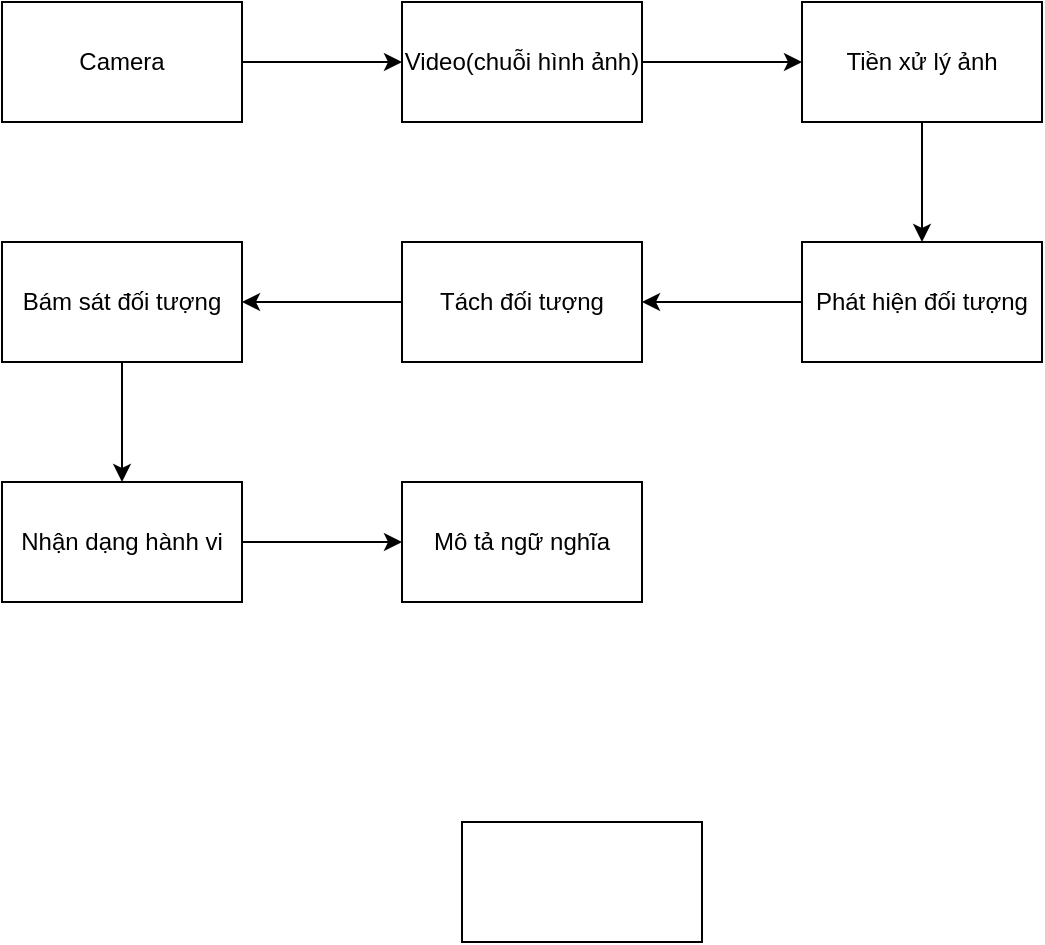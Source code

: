 <mxfile version="14.6.11" type="github">
  <diagram id="Gdpr2IY0F-Cavj3ywwTJ" name="Page-1">
    <mxGraphModel dx="1102" dy="582" grid="1" gridSize="10" guides="1" tooltips="1" connect="1" arrows="1" fold="1" page="1" pageScale="1" pageWidth="850" pageHeight="1100" math="0" shadow="0">
      <root>
        <mxCell id="0" />
        <mxCell id="1" parent="0" />
        <mxCell id="lEGFcXcRN9tbDTocROK6-1" value="Camera" style="rounded=0;whiteSpace=wrap;html=1;" vertex="1" parent="1">
          <mxGeometry x="80" y="120" width="120" height="60" as="geometry" />
        </mxCell>
        <mxCell id="lEGFcXcRN9tbDTocROK6-2" value="Video(chuỗi hình ảnh)" style="rounded=0;whiteSpace=wrap;html=1;" vertex="1" parent="1">
          <mxGeometry x="280" y="120" width="120" height="60" as="geometry" />
        </mxCell>
        <mxCell id="lEGFcXcRN9tbDTocROK6-3" value="Phát hiện đối tượng" style="rounded=0;whiteSpace=wrap;html=1;" vertex="1" parent="1">
          <mxGeometry x="480" y="240" width="120" height="60" as="geometry" />
        </mxCell>
        <mxCell id="lEGFcXcRN9tbDTocROK6-4" value="Tiền xử lý ảnh" style="rounded=0;whiteSpace=wrap;html=1;" vertex="1" parent="1">
          <mxGeometry x="480" y="120" width="120" height="60" as="geometry" />
        </mxCell>
        <mxCell id="lEGFcXcRN9tbDTocROK6-5" value="Tách đối tượng" style="rounded=0;whiteSpace=wrap;html=1;" vertex="1" parent="1">
          <mxGeometry x="280" y="240" width="120" height="60" as="geometry" />
        </mxCell>
        <mxCell id="lEGFcXcRN9tbDTocROK6-6" value="Bám sát đối tượng" style="rounded=0;whiteSpace=wrap;html=1;" vertex="1" parent="1">
          <mxGeometry x="80" y="240" width="120" height="60" as="geometry" />
        </mxCell>
        <mxCell id="lEGFcXcRN9tbDTocROK6-7" value="Nhận dạng hành vi" style="rounded=0;whiteSpace=wrap;html=1;" vertex="1" parent="1">
          <mxGeometry x="80" y="360" width="120" height="60" as="geometry" />
        </mxCell>
        <mxCell id="lEGFcXcRN9tbDTocROK6-8" value="Mô tả ngữ nghĩa" style="rounded=0;whiteSpace=wrap;html=1;" vertex="1" parent="1">
          <mxGeometry x="280" y="360" width="120" height="60" as="geometry" />
        </mxCell>
        <mxCell id="lEGFcXcRN9tbDTocROK6-9" value="" style="endArrow=classic;html=1;exitX=1;exitY=0.5;exitDx=0;exitDy=0;entryX=0;entryY=0.5;entryDx=0;entryDy=0;" edge="1" parent="1" source="lEGFcXcRN9tbDTocROK6-1" target="lEGFcXcRN9tbDTocROK6-2">
          <mxGeometry width="50" height="50" relative="1" as="geometry">
            <mxPoint x="400" y="320" as="sourcePoint" />
            <mxPoint x="450" y="270" as="targetPoint" />
          </mxGeometry>
        </mxCell>
        <mxCell id="lEGFcXcRN9tbDTocROK6-10" value="" style="endArrow=classic;html=1;exitX=0;exitY=0.5;exitDx=0;exitDy=0;entryX=1;entryY=0.5;entryDx=0;entryDy=0;" edge="1" parent="1" source="lEGFcXcRN9tbDTocROK6-3" target="lEGFcXcRN9tbDTocROK6-5">
          <mxGeometry width="50" height="50" relative="1" as="geometry">
            <mxPoint x="400" y="320" as="sourcePoint" />
            <mxPoint x="450" y="270" as="targetPoint" />
          </mxGeometry>
        </mxCell>
        <mxCell id="lEGFcXcRN9tbDTocROK6-11" value="" style="endArrow=classic;html=1;exitX=1;exitY=0.5;exitDx=0;exitDy=0;entryX=0;entryY=0.5;entryDx=0;entryDy=0;" edge="1" parent="1" source="lEGFcXcRN9tbDTocROK6-7" target="lEGFcXcRN9tbDTocROK6-8">
          <mxGeometry width="50" height="50" relative="1" as="geometry">
            <mxPoint x="400" y="320" as="sourcePoint" />
            <mxPoint x="450" y="270" as="targetPoint" />
          </mxGeometry>
        </mxCell>
        <mxCell id="lEGFcXcRN9tbDTocROK6-12" value="" style="endArrow=classic;html=1;exitX=0.5;exitY=1;exitDx=0;exitDy=0;entryX=0.5;entryY=0;entryDx=0;entryDy=0;" edge="1" parent="1" source="lEGFcXcRN9tbDTocROK6-6" target="lEGFcXcRN9tbDTocROK6-7">
          <mxGeometry width="50" height="50" relative="1" as="geometry">
            <mxPoint x="400" y="320" as="sourcePoint" />
            <mxPoint x="450" y="270" as="targetPoint" />
          </mxGeometry>
        </mxCell>
        <mxCell id="lEGFcXcRN9tbDTocROK6-13" value="" style="endArrow=classic;html=1;exitX=0;exitY=0.5;exitDx=0;exitDy=0;entryX=1;entryY=0.5;entryDx=0;entryDy=0;" edge="1" parent="1" source="lEGFcXcRN9tbDTocROK6-5" target="lEGFcXcRN9tbDTocROK6-6">
          <mxGeometry width="50" height="50" relative="1" as="geometry">
            <mxPoint x="430" y="350" as="sourcePoint" />
            <mxPoint x="480" y="300" as="targetPoint" />
          </mxGeometry>
        </mxCell>
        <mxCell id="lEGFcXcRN9tbDTocROK6-14" value="" style="endArrow=classic;html=1;exitX=0.5;exitY=1;exitDx=0;exitDy=0;" edge="1" parent="1" source="lEGFcXcRN9tbDTocROK6-4" target="lEGFcXcRN9tbDTocROK6-3">
          <mxGeometry width="50" height="50" relative="1" as="geometry">
            <mxPoint x="400" y="320" as="sourcePoint" />
            <mxPoint x="450" y="270" as="targetPoint" />
          </mxGeometry>
        </mxCell>
        <mxCell id="lEGFcXcRN9tbDTocROK6-15" value="" style="endArrow=classic;html=1;exitX=1;exitY=0.5;exitDx=0;exitDy=0;entryX=0;entryY=0.5;entryDx=0;entryDy=0;" edge="1" parent="1" source="lEGFcXcRN9tbDTocROK6-2" target="lEGFcXcRN9tbDTocROK6-4">
          <mxGeometry width="50" height="50" relative="1" as="geometry">
            <mxPoint x="400" y="320" as="sourcePoint" />
            <mxPoint x="450" y="270" as="targetPoint" />
          </mxGeometry>
        </mxCell>
        <mxCell id="lEGFcXcRN9tbDTocROK6-16" value="" style="whiteSpace=wrap;html=1;" vertex="1" parent="1">
          <mxGeometry x="310" y="530" width="120" height="60" as="geometry" />
        </mxCell>
      </root>
    </mxGraphModel>
  </diagram>
</mxfile>
